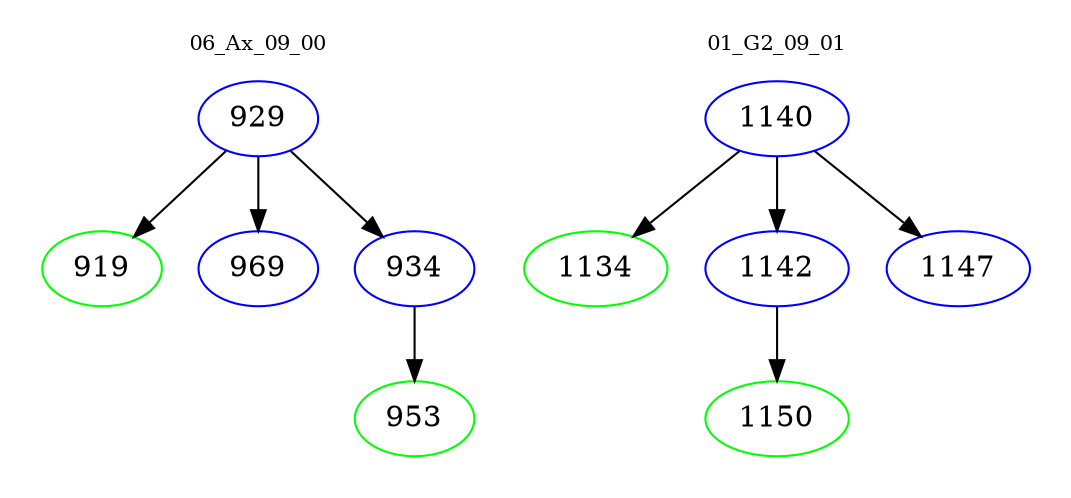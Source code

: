 digraph{
subgraph cluster_0 {
color = white
label = "06_Ax_09_00";
fontsize=10;
T0_929 [label="929", color="blue"]
T0_929 -> T0_919 [color="black"]
T0_919 [label="919", color="green"]
T0_929 -> T0_969 [color="black"]
T0_969 [label="969", color="blue"]
T0_929 -> T0_934 [color="black"]
T0_934 [label="934", color="blue"]
T0_934 -> T0_953 [color="black"]
T0_953 [label="953", color="green"]
}
subgraph cluster_1 {
color = white
label = "01_G2_09_01";
fontsize=10;
T1_1140 [label="1140", color="blue"]
T1_1140 -> T1_1134 [color="black"]
T1_1134 [label="1134", color="green"]
T1_1140 -> T1_1142 [color="black"]
T1_1142 [label="1142", color="blue"]
T1_1142 -> T1_1150 [color="black"]
T1_1150 [label="1150", color="green"]
T1_1140 -> T1_1147 [color="black"]
T1_1147 [label="1147", color="blue"]
}
}
